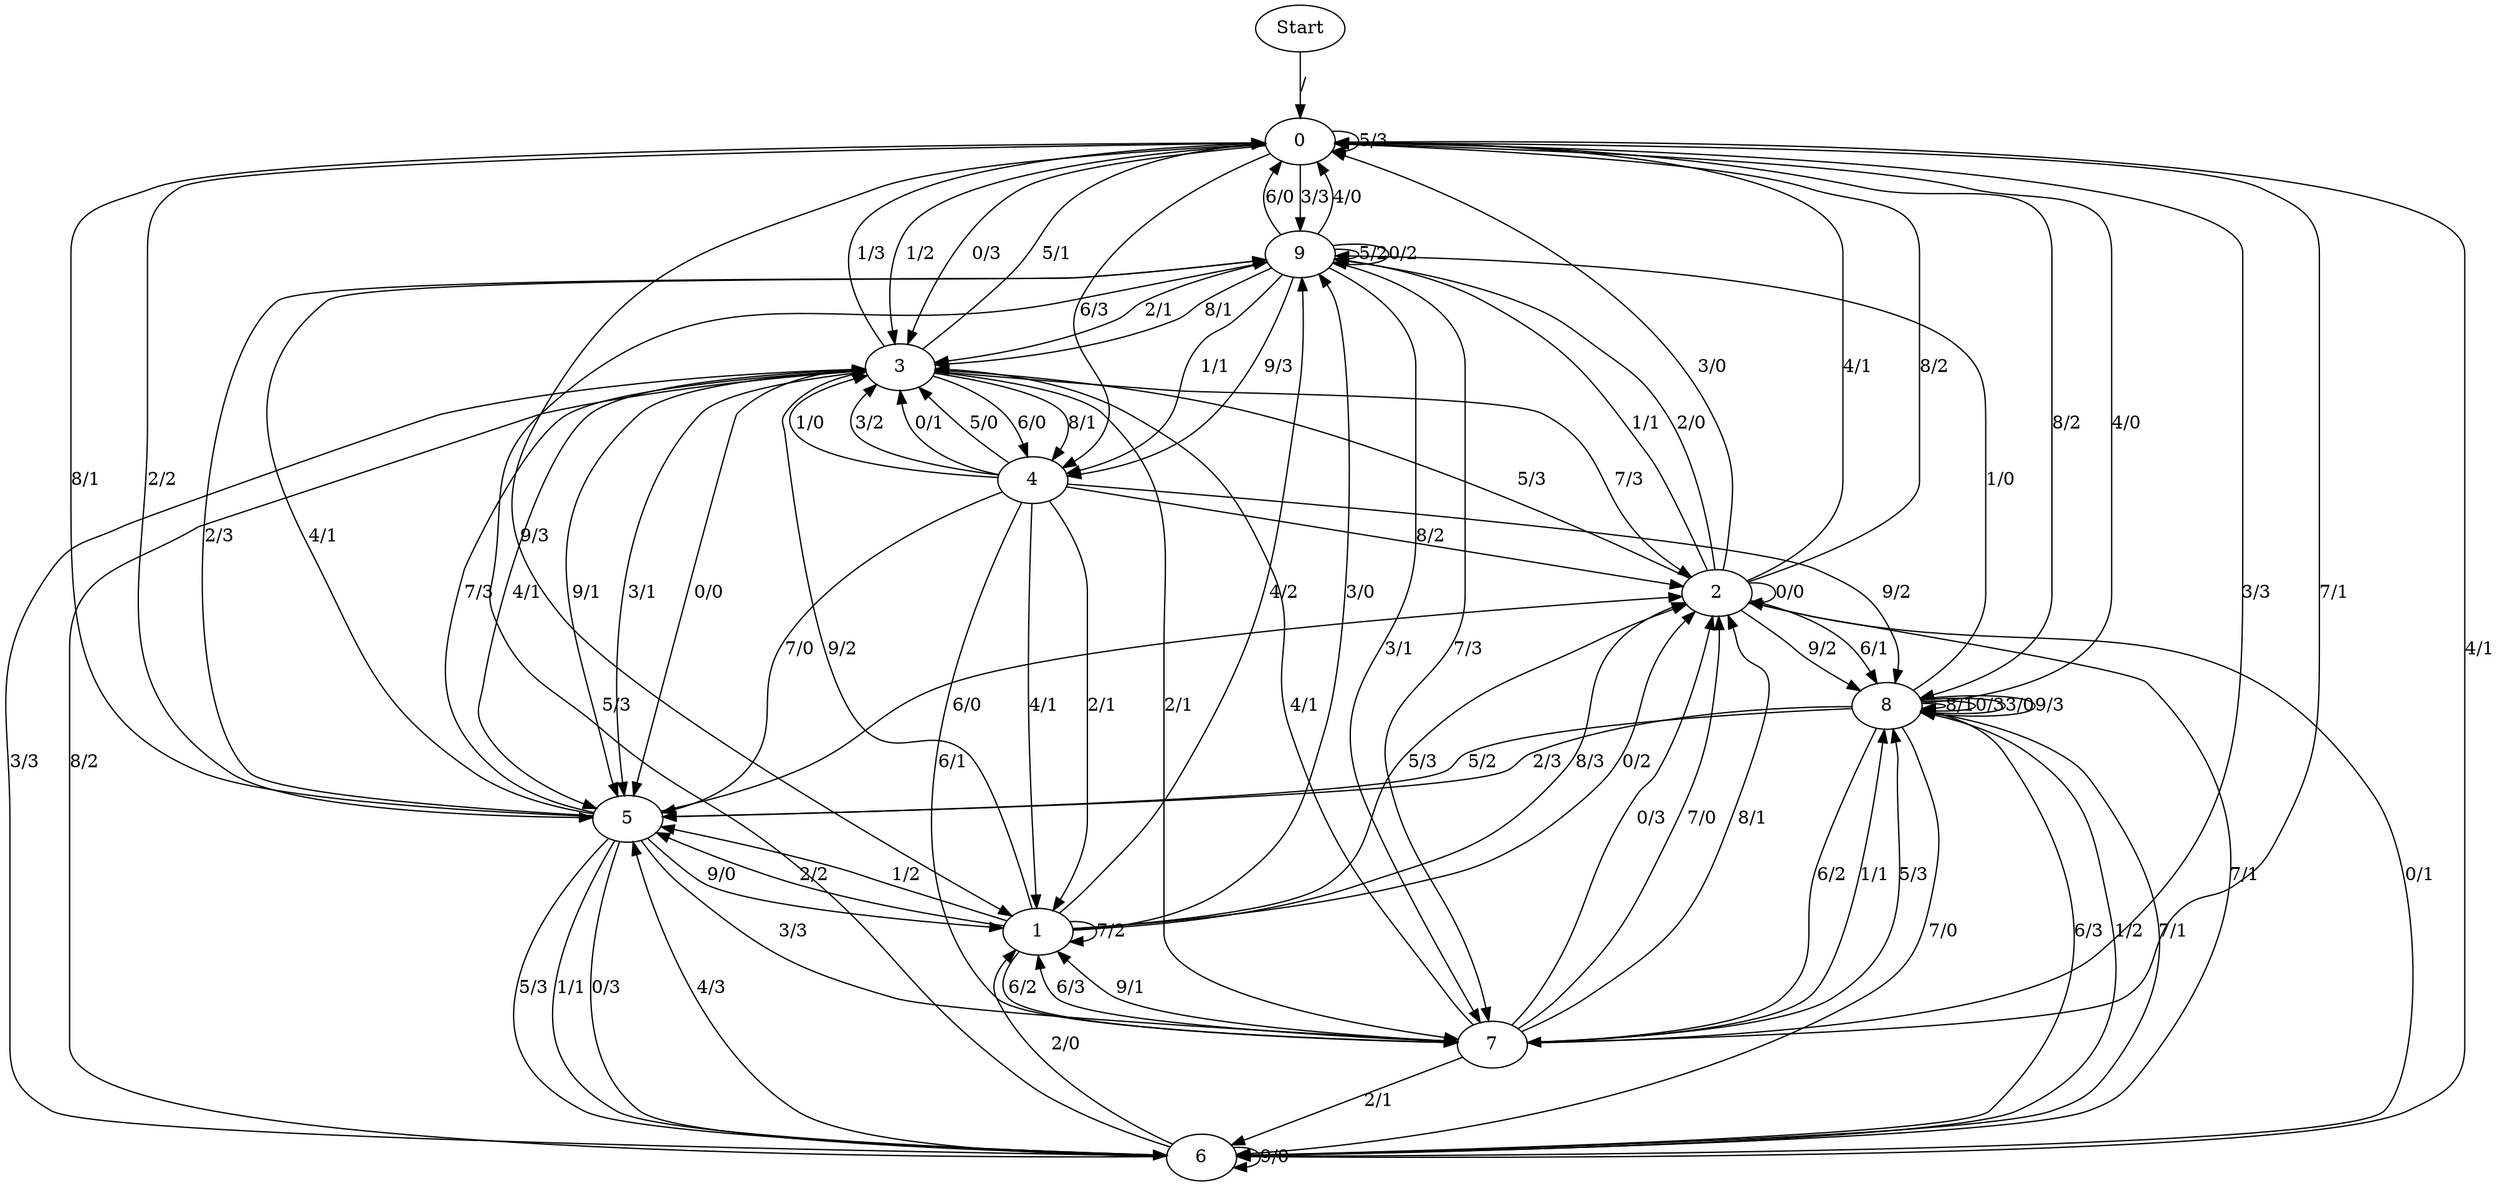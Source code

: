digraph {
	Start -> 0 [label="/"]
	0 -> 9 [label="3/3"]
	0 -> 7 [label="7/1"]
	0 -> 0 [label="5/3"]
	0 -> 4 [label="6/3"]
	0 -> 3 [label="0/3"]
	0 -> 6 [label="4/1"]
	0 -> 8 [label="8/2"]
	0 -> 1 [label="9/3"]
	0 -> 5 [label="2/2"]
	0 -> 3 [label="1/2"]
	3 -> 5 [label="4/1"]
	3 -> 5 [label="9/1"]
	3 -> 7 [label="2/1"]
	3 -> 5 [label="3/1"]
	3 -> 4 [label="8/1"]
	3 -> 5 [label="0/0"]
	3 -> 0 [label="5/1"]
	3 -> 2 [label="7/3"]
	3 -> 0 [label="1/3"]
	3 -> 4 [label="6/0"]
	5 -> 9 [label="2/3"]
	5 -> 1 [label="9/0"]
	5 -> 3 [label="7/3"]
	5 -> 6 [label="0/3"]
	5 -> 6 [label="1/1"]
	5 -> 0 [label="8/1"]
	5 -> 6 [label="5/3"]
	5 -> 2 [label="6/0"]
	5 -> 9 [label="4/1"]
	5 -> 7 [label="3/3"]
	6 -> 1 [label="2/0"]
	6 -> 2 [label="0/1"]
	6 -> 5 [label="4/3"]
	6 -> 8 [label="6/3"]
	6 -> 6 [label="9/0"]
	6 -> 9 [label="5/3"]
	6 -> 8 [label="1/2"]
	6 -> 8 [label="7/1"]
	6 -> 3 [label="3/3"]
	6 -> 3 [label="8/2"]
	8 -> 5 [label="2/3"]
	8 -> 0 [label="4/0"]
	8 -> 8 [label="8/1"]
	8 -> 8 [label="0/3"]
	8 -> 8 [label="3/0"]
	8 -> 7 [label="6/2"]
	8 -> 9 [label="1/0"]
	8 -> 8 [label="9/3"]
	8 -> 5 [label="5/2"]
	8 -> 6 [label="7/0"]
	7 -> 0 [label="3/3"]
	7 -> 8 [label="1/1"]
	7 -> 2 [label="0/3"]
	7 -> 2 [label="7/0"]
	7 -> 8 [label="5/3"]
	7 -> 2 [label="8/1"]
	7 -> 6 [label="2/1"]
	7 -> 3 [label="4/1"]
	7 -> 1 [label="6/3"]
	7 -> 1 [label="9/1"]
	2 -> 2 [label="0/0"]
	2 -> 8 [label="6/1"]
	2 -> 6 [label="7/1"]
	2 -> 0 [label="3/0"]
	2 -> 0 [label="4/1"]
	2 -> 0 [label="8/2"]
	2 -> 9 [label="1/1"]
	2 -> 3 [label="5/3"]
	2 -> 9 [label="2/0"]
	2 -> 8 [label="9/2"]
	9 -> 4 [label="9/3"]
	9 -> 7 [label="3/1"]
	9 -> 9 [label="5/2"]
	9 -> 9 [label="0/2"]
	9 -> 0 [label="4/0"]
	9 -> 7 [label="7/3"]
	9 -> 0 [label="6/0"]
	9 -> 3 [label="2/1"]
	9 -> 4 [label="1/1"]
	9 -> 3 [label="8/1"]
	4 -> 3 [label="1/0"]
	4 -> 8 [label="9/2"]
	4 -> 7 [label="6/1"]
	4 -> 3 [label="3/2"]
	4 -> 1 [label="4/1"]
	4 -> 5 [label="7/0"]
	4 -> 3 [label="0/1"]
	4 -> 3 [label="5/0"]
	4 -> 2 [label="8/2"]
	4 -> 1 [label="2/1"]
	1 -> 5 [label="2/2"]
	1 -> 1 [label="7/2"]
	1 -> 9 [label="3/0"]
	1 -> 9 [label="4/2"]
	1 -> 3 [label="9/2"]
	1 -> 2 [label="8/3"]
	1 -> 2 [label="0/2"]
	1 -> 5 [label="1/2"]
	1 -> 2 [label="5/3"]
	1 -> 7 [label="6/2"]
}